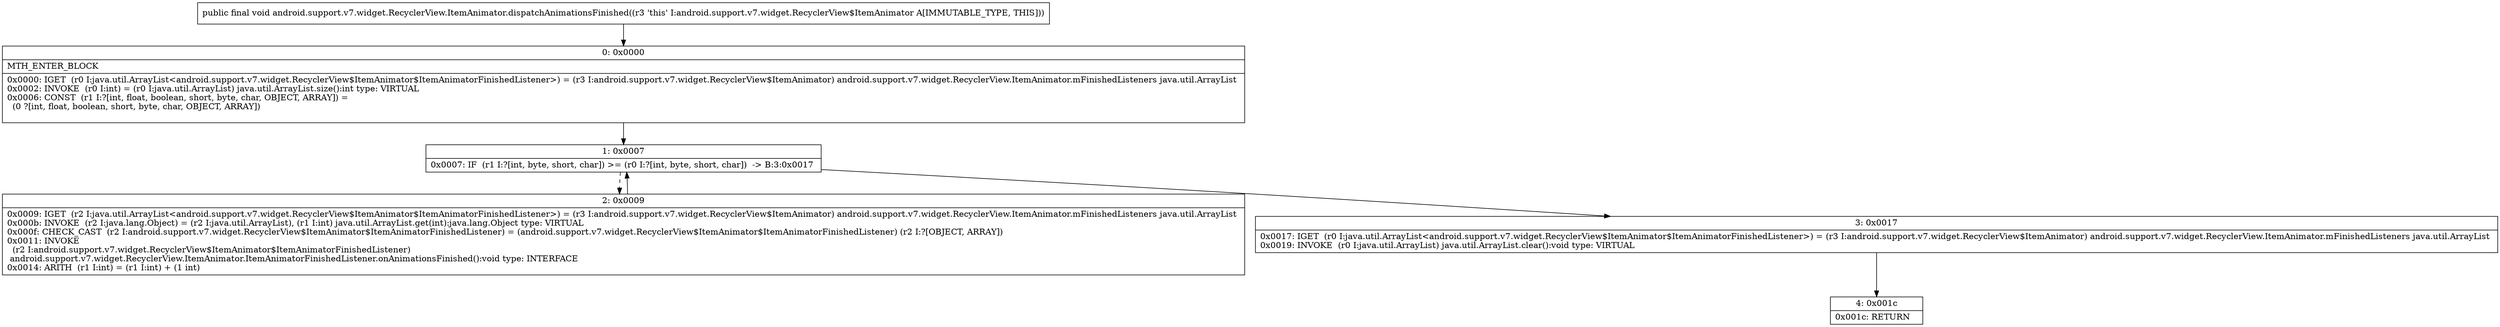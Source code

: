 digraph "CFG forandroid.support.v7.widget.RecyclerView.ItemAnimator.dispatchAnimationsFinished()V" {
Node_0 [shape=record,label="{0\:\ 0x0000|MTH_ENTER_BLOCK\l|0x0000: IGET  (r0 I:java.util.ArrayList\<android.support.v7.widget.RecyclerView$ItemAnimator$ItemAnimatorFinishedListener\>) = (r3 I:android.support.v7.widget.RecyclerView$ItemAnimator) android.support.v7.widget.RecyclerView.ItemAnimator.mFinishedListeners java.util.ArrayList \l0x0002: INVOKE  (r0 I:int) = (r0 I:java.util.ArrayList) java.util.ArrayList.size():int type: VIRTUAL \l0x0006: CONST  (r1 I:?[int, float, boolean, short, byte, char, OBJECT, ARRAY]) = \l  (0 ?[int, float, boolean, short, byte, char, OBJECT, ARRAY])\l \l}"];
Node_1 [shape=record,label="{1\:\ 0x0007|0x0007: IF  (r1 I:?[int, byte, short, char]) \>= (r0 I:?[int, byte, short, char])  \-\> B:3:0x0017 \l}"];
Node_2 [shape=record,label="{2\:\ 0x0009|0x0009: IGET  (r2 I:java.util.ArrayList\<android.support.v7.widget.RecyclerView$ItemAnimator$ItemAnimatorFinishedListener\>) = (r3 I:android.support.v7.widget.RecyclerView$ItemAnimator) android.support.v7.widget.RecyclerView.ItemAnimator.mFinishedListeners java.util.ArrayList \l0x000b: INVOKE  (r2 I:java.lang.Object) = (r2 I:java.util.ArrayList), (r1 I:int) java.util.ArrayList.get(int):java.lang.Object type: VIRTUAL \l0x000f: CHECK_CAST  (r2 I:android.support.v7.widget.RecyclerView$ItemAnimator$ItemAnimatorFinishedListener) = (android.support.v7.widget.RecyclerView$ItemAnimator$ItemAnimatorFinishedListener) (r2 I:?[OBJECT, ARRAY]) \l0x0011: INVOKE  \l  (r2 I:android.support.v7.widget.RecyclerView$ItemAnimator$ItemAnimatorFinishedListener)\l android.support.v7.widget.RecyclerView.ItemAnimator.ItemAnimatorFinishedListener.onAnimationsFinished():void type: INTERFACE \l0x0014: ARITH  (r1 I:int) = (r1 I:int) + (1 int) \l}"];
Node_3 [shape=record,label="{3\:\ 0x0017|0x0017: IGET  (r0 I:java.util.ArrayList\<android.support.v7.widget.RecyclerView$ItemAnimator$ItemAnimatorFinishedListener\>) = (r3 I:android.support.v7.widget.RecyclerView$ItemAnimator) android.support.v7.widget.RecyclerView.ItemAnimator.mFinishedListeners java.util.ArrayList \l0x0019: INVOKE  (r0 I:java.util.ArrayList) java.util.ArrayList.clear():void type: VIRTUAL \l}"];
Node_4 [shape=record,label="{4\:\ 0x001c|0x001c: RETURN   \l}"];
MethodNode[shape=record,label="{public final void android.support.v7.widget.RecyclerView.ItemAnimator.dispatchAnimationsFinished((r3 'this' I:android.support.v7.widget.RecyclerView$ItemAnimator A[IMMUTABLE_TYPE, THIS])) }"];
MethodNode -> Node_0;
Node_0 -> Node_1;
Node_1 -> Node_2[style=dashed];
Node_1 -> Node_3;
Node_2 -> Node_1;
Node_3 -> Node_4;
}

